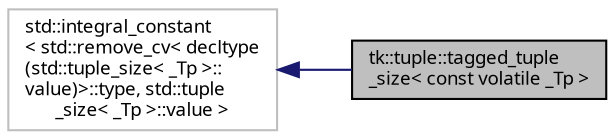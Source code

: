 digraph "tk::tuple::tagged_tuple_size&lt; const volatile _Tp &gt;"
{
 // INTERACTIVE_SVG=YES
  bgcolor="transparent";
  edge [fontname="sans-serif",fontsize="9",labelfontname="sans-serif",labelfontsize="9"];
  node [fontname="sans-serif",fontsize="9",shape=record];
  rankdir="LR";
  Node1 [label="tk::tuple::tagged_tuple\l_size\< const volatile _Tp \>",height=0.2,width=0.4,color="black", fillcolor="grey75", style="filled", fontcolor="black"];
  Node2 -> Node1 [dir="back",color="midnightblue",fontsize="9",style="solid",fontname="sans-serif"];
  Node2 [label="std::integral_constant\l\< std::remove_cv\< decltype\l(std::tuple_size\< _Tp \>::\lvalue)\>::type, std::tuple\l_size\< _Tp \>::value \>",height=0.2,width=0.4,color="grey75"];
}
